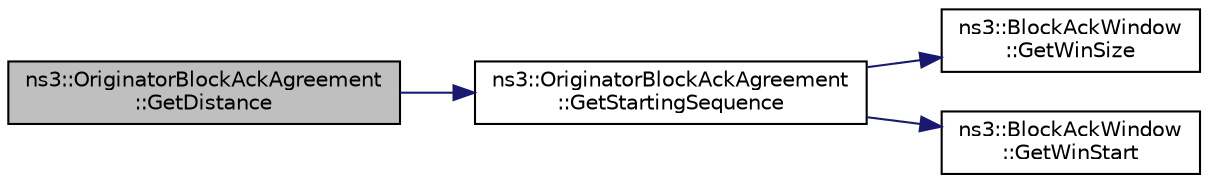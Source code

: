 digraph "ns3::OriginatorBlockAckAgreement::GetDistance"
{
 // LATEX_PDF_SIZE
  edge [fontname="Helvetica",fontsize="10",labelfontname="Helvetica",labelfontsize="10"];
  node [fontname="Helvetica",fontsize="10",shape=record];
  rankdir="LR";
  Node1 [label="ns3::OriginatorBlockAckAgreement\l::GetDistance",height=0.2,width=0.4,color="black", fillcolor="grey75", style="filled", fontcolor="black",tooltip="Get the distance between the current starting sequence number and the given sequence number."];
  Node1 -> Node2 [color="midnightblue",fontsize="10",style="solid",fontname="Helvetica"];
  Node2 [label="ns3::OriginatorBlockAckAgreement\l::GetStartingSequence",height=0.2,width=0.4,color="black", fillcolor="white", style="filled",URL="$classns3_1_1_originator_block_ack_agreement.html#a71138fdae2b41a8a99f62195d9167975",tooltip="Return the starting sequence number of the transmit window, if a transmit window has been initialized..."];
  Node2 -> Node3 [color="midnightblue",fontsize="10",style="solid",fontname="Helvetica"];
  Node3 [label="ns3::BlockAckWindow\l::GetWinSize",height=0.2,width=0.4,color="black", fillcolor="white", style="filled",URL="$classns3_1_1_block_ack_window.html#a583d4d55d9e51f115ea2f64fb8b28fa2",tooltip="Get the window size."];
  Node2 -> Node4 [color="midnightblue",fontsize="10",style="solid",fontname="Helvetica"];
  Node4 [label="ns3::BlockAckWindow\l::GetWinStart",height=0.2,width=0.4,color="black", fillcolor="white", style="filled",URL="$classns3_1_1_block_ack_window.html#a7d441c6a6b4824230d14237500be65bc",tooltip="Get the current winStart value."];
}
